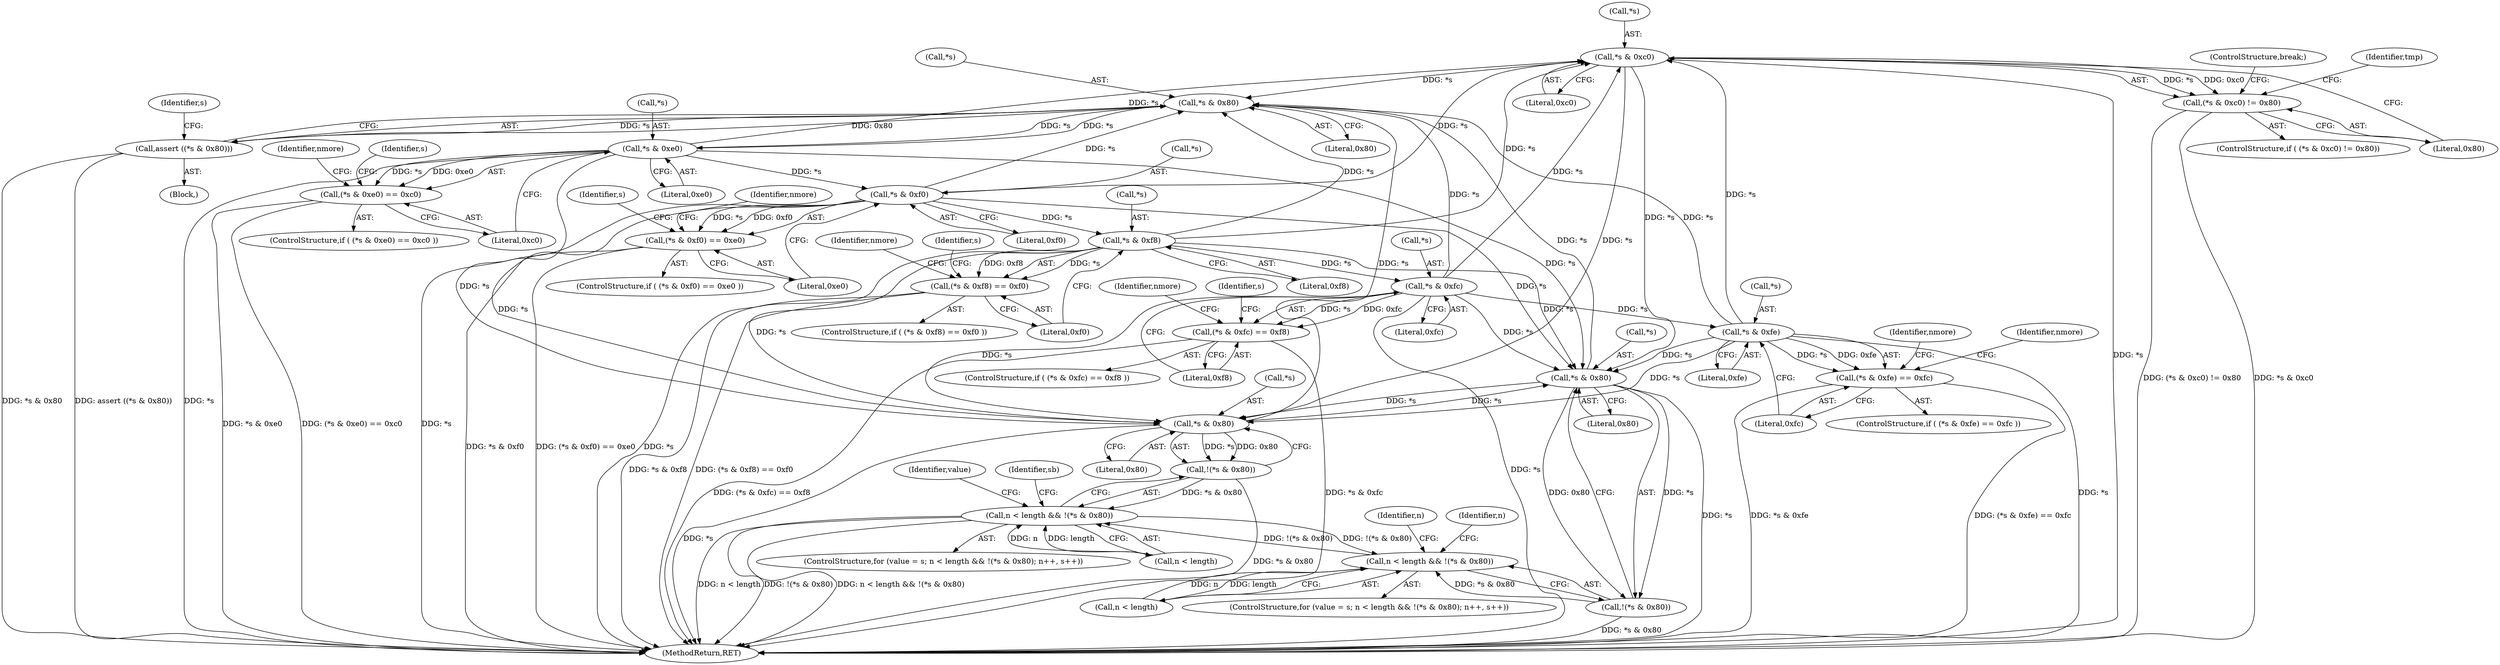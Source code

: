 digraph "1_gnupg_243d12fdec66a4360fbb3e307a046b39b5b4ffc3_0@pointer" {
"1000332" [label="(Call,*s & 0xc0)"];
"1000277" [label="(Call,*s & 0xfc)"];
"1000266" [label="(Call,*s & 0xf8)"];
"1000255" [label="(Call,*s & 0xf0)"];
"1000244" [label="(Call,*s & 0xe0)"];
"1000238" [label="(Call,*s & 0x80)"];
"1000332" [label="(Call,*s & 0xc0)"];
"1000288" [label="(Call,*s & 0xfe)"];
"1000216" [label="(Call,*s & 0x80)"];
"1000198" [label="(Call,*s & 0x80)"];
"1000197" [label="(Call,!(*s & 0x80))"];
"1000193" [label="(Call,n < length && !(*s & 0x80))"];
"1000211" [label="(Call,n < length && !(*s & 0x80))"];
"1000215" [label="(Call,!(*s & 0x80))"];
"1000237" [label="(Call,assert ((*s & 0x80)))"];
"1000243" [label="(Call,(*s & 0xe0) == 0xc0)"];
"1000254" [label="(Call,(*s & 0xf0) == 0xe0)"];
"1000265" [label="(Call,(*s & 0xf8) == 0xf0)"];
"1000276" [label="(Call,(*s & 0xfc) == 0xf8)"];
"1000287" [label="(Call,(*s & 0xfe) == 0xfc)"];
"1000331" [label="(Call,(*s & 0xc0) != 0x80)"];
"1000204" [label="(Identifier,n)"];
"1000238" [label="(Call,*s & 0x80)"];
"1000351" [label="(MethodReturn,RET)"];
"1000288" [label="(Call,*s & 0xfe)"];
"1000261" [label="(Identifier,nmore)"];
"1000265" [label="(Call,(*s & 0xf8) == 0xf0)"];
"1000250" [label="(Identifier,nmore)"];
"1000283" [label="(Identifier,nmore)"];
"1000289" [label="(Call,*s)"];
"1000258" [label="(Literal,0xf0)"];
"1000201" [label="(Literal,0x80)"];
"1000211" [label="(Call,n < length && !(*s & 0x80))"];
"1000253" [label="(ControlStructure,if ( (*s & 0xf0) == 0xe0 ))"];
"1000193" [label="(Call,n < length && !(*s & 0x80))"];
"1000291" [label="(Literal,0xfe)"];
"1000268" [label="(Identifier,s)"];
"1000219" [label="(Literal,0x80)"];
"1000198" [label="(Call,*s & 0x80)"];
"1000287" [label="(Call,(*s & 0xfe) == 0xfc)"];
"1000277" [label="(Call,*s & 0xfc)"];
"1000294" [label="(Identifier,nmore)"];
"1000330" [label="(ControlStructure,if ( (*s & 0xc0) != 0x80))"];
"1000197" [label="(Call,!(*s & 0x80))"];
"1000254" [label="(Call,(*s & 0xf0) == 0xe0)"];
"1000241" [label="(Literal,0x80)"];
"1000332" [label="(Call,*s & 0xc0)"];
"1000276" [label="(Call,(*s & 0xfc) == 0xf8)"];
"1000189" [label="(ControlStructure,for (value = s; n < length && !(*s & 0x80); n++, s++))"];
"1000340" [label="(Identifier,tmp)"];
"1000269" [label="(Literal,0xf8)"];
"1000243" [label="(Call,(*s & 0xe0) == 0xc0)"];
"1000194" [label="(Call,n < length)"];
"1000212" [label="(Call,n < length)"];
"1000292" [label="(Literal,0xfc)"];
"1000266" [label="(Call,*s & 0xf8)"];
"1000216" [label="(Call,*s & 0x80)"];
"1000270" [label="(Literal,0xf0)"];
"1000275" [label="(ControlStructure,if ( (*s & 0xfc) == 0xf8 ))"];
"1000242" [label="(ControlStructure,if ( (*s & 0xe0) == 0xc0 ))"];
"1000257" [label="(Identifier,s)"];
"1000272" [label="(Identifier,nmore)"];
"1000264" [label="(ControlStructure,if ( (*s & 0xf8) == 0xf0 ))"];
"1000255" [label="(Call,*s & 0xf0)"];
"1000335" [label="(Literal,0xc0)"];
"1000336" [label="(Literal,0x80)"];
"1000245" [label="(Call,*s)"];
"1000331" [label="(Call,(*s & 0xc0) != 0x80)"];
"1000286" [label="(ControlStructure,if ( (*s & 0xfe) == 0xfc ))"];
"1000337" [label="(ControlStructure,break;)"];
"1000188" [label="(Block,)"];
"1000247" [label="(Literal,0xe0)"];
"1000278" [label="(Call,*s)"];
"1000267" [label="(Call,*s)"];
"1000222" [label="(Identifier,n)"];
"1000199" [label="(Call,*s)"];
"1000279" [label="(Identifier,s)"];
"1000298" [label="(Identifier,nmore)"];
"1000333" [label="(Call,*s)"];
"1000256" [label="(Call,*s)"];
"1000259" [label="(Literal,0xe0)"];
"1000237" [label="(Call,assert ((*s & 0x80)))"];
"1000209" [label="(Identifier,value)"];
"1000226" [label="(Identifier,sb)"];
"1000246" [label="(Identifier,s)"];
"1000215" [label="(Call,!(*s & 0x80))"];
"1000244" [label="(Call,*s & 0xe0)"];
"1000280" [label="(Literal,0xfc)"];
"1000281" [label="(Literal,0xf8)"];
"1000239" [label="(Call,*s)"];
"1000290" [label="(Identifier,s)"];
"1000207" [label="(ControlStructure,for (value = s; n < length && !(*s & 0x80); n++, s++))"];
"1000217" [label="(Call,*s)"];
"1000248" [label="(Literal,0xc0)"];
"1000332" -> "1000331"  [label="AST: "];
"1000332" -> "1000335"  [label="CFG: "];
"1000333" -> "1000332"  [label="AST: "];
"1000335" -> "1000332"  [label="AST: "];
"1000336" -> "1000332"  [label="CFG: "];
"1000332" -> "1000351"  [label="DDG: *s"];
"1000332" -> "1000198"  [label="DDG: *s"];
"1000332" -> "1000216"  [label="DDG: *s"];
"1000332" -> "1000238"  [label="DDG: *s"];
"1000332" -> "1000331"  [label="DDG: *s"];
"1000332" -> "1000331"  [label="DDG: 0xc0"];
"1000277" -> "1000332"  [label="DDG: *s"];
"1000288" -> "1000332"  [label="DDG: *s"];
"1000266" -> "1000332"  [label="DDG: *s"];
"1000244" -> "1000332"  [label="DDG: *s"];
"1000255" -> "1000332"  [label="DDG: *s"];
"1000277" -> "1000276"  [label="AST: "];
"1000277" -> "1000280"  [label="CFG: "];
"1000278" -> "1000277"  [label="AST: "];
"1000280" -> "1000277"  [label="AST: "];
"1000281" -> "1000277"  [label="CFG: "];
"1000277" -> "1000351"  [label="DDG: *s"];
"1000277" -> "1000198"  [label="DDG: *s"];
"1000277" -> "1000216"  [label="DDG: *s"];
"1000277" -> "1000238"  [label="DDG: *s"];
"1000277" -> "1000276"  [label="DDG: *s"];
"1000277" -> "1000276"  [label="DDG: 0xfc"];
"1000266" -> "1000277"  [label="DDG: *s"];
"1000277" -> "1000288"  [label="DDG: *s"];
"1000266" -> "1000265"  [label="AST: "];
"1000266" -> "1000269"  [label="CFG: "];
"1000267" -> "1000266"  [label="AST: "];
"1000269" -> "1000266"  [label="AST: "];
"1000270" -> "1000266"  [label="CFG: "];
"1000266" -> "1000351"  [label="DDG: *s"];
"1000266" -> "1000198"  [label="DDG: *s"];
"1000266" -> "1000216"  [label="DDG: *s"];
"1000266" -> "1000238"  [label="DDG: *s"];
"1000266" -> "1000265"  [label="DDG: *s"];
"1000266" -> "1000265"  [label="DDG: 0xf8"];
"1000255" -> "1000266"  [label="DDG: *s"];
"1000255" -> "1000254"  [label="AST: "];
"1000255" -> "1000258"  [label="CFG: "];
"1000256" -> "1000255"  [label="AST: "];
"1000258" -> "1000255"  [label="AST: "];
"1000259" -> "1000255"  [label="CFG: "];
"1000255" -> "1000351"  [label="DDG: *s"];
"1000255" -> "1000198"  [label="DDG: *s"];
"1000255" -> "1000216"  [label="DDG: *s"];
"1000255" -> "1000238"  [label="DDG: *s"];
"1000255" -> "1000254"  [label="DDG: *s"];
"1000255" -> "1000254"  [label="DDG: 0xf0"];
"1000244" -> "1000255"  [label="DDG: *s"];
"1000244" -> "1000243"  [label="AST: "];
"1000244" -> "1000247"  [label="CFG: "];
"1000245" -> "1000244"  [label="AST: "];
"1000247" -> "1000244"  [label="AST: "];
"1000248" -> "1000244"  [label="CFG: "];
"1000244" -> "1000351"  [label="DDG: *s"];
"1000244" -> "1000198"  [label="DDG: *s"];
"1000244" -> "1000216"  [label="DDG: *s"];
"1000244" -> "1000238"  [label="DDG: *s"];
"1000244" -> "1000243"  [label="DDG: *s"];
"1000244" -> "1000243"  [label="DDG: 0xe0"];
"1000238" -> "1000244"  [label="DDG: *s"];
"1000238" -> "1000237"  [label="AST: "];
"1000238" -> "1000241"  [label="CFG: "];
"1000239" -> "1000238"  [label="AST: "];
"1000241" -> "1000238"  [label="AST: "];
"1000237" -> "1000238"  [label="CFG: "];
"1000238" -> "1000237"  [label="DDG: *s"];
"1000238" -> "1000237"  [label="DDG: 0x80"];
"1000216" -> "1000238"  [label="DDG: *s"];
"1000198" -> "1000238"  [label="DDG: *s"];
"1000288" -> "1000238"  [label="DDG: *s"];
"1000288" -> "1000287"  [label="AST: "];
"1000288" -> "1000291"  [label="CFG: "];
"1000289" -> "1000288"  [label="AST: "];
"1000291" -> "1000288"  [label="AST: "];
"1000292" -> "1000288"  [label="CFG: "];
"1000288" -> "1000351"  [label="DDG: *s"];
"1000288" -> "1000198"  [label="DDG: *s"];
"1000288" -> "1000216"  [label="DDG: *s"];
"1000288" -> "1000287"  [label="DDG: *s"];
"1000288" -> "1000287"  [label="DDG: 0xfe"];
"1000216" -> "1000215"  [label="AST: "];
"1000216" -> "1000219"  [label="CFG: "];
"1000217" -> "1000216"  [label="AST: "];
"1000219" -> "1000216"  [label="AST: "];
"1000215" -> "1000216"  [label="CFG: "];
"1000216" -> "1000351"  [label="DDG: *s"];
"1000216" -> "1000198"  [label="DDG: *s"];
"1000216" -> "1000215"  [label="DDG: *s"];
"1000216" -> "1000215"  [label="DDG: 0x80"];
"1000198" -> "1000216"  [label="DDG: *s"];
"1000198" -> "1000197"  [label="AST: "];
"1000198" -> "1000201"  [label="CFG: "];
"1000199" -> "1000198"  [label="AST: "];
"1000201" -> "1000198"  [label="AST: "];
"1000197" -> "1000198"  [label="CFG: "];
"1000198" -> "1000351"  [label="DDG: *s"];
"1000198" -> "1000197"  [label="DDG: *s"];
"1000198" -> "1000197"  [label="DDG: 0x80"];
"1000197" -> "1000193"  [label="AST: "];
"1000193" -> "1000197"  [label="CFG: "];
"1000197" -> "1000351"  [label="DDG: *s & 0x80"];
"1000197" -> "1000193"  [label="DDG: *s & 0x80"];
"1000193" -> "1000189"  [label="AST: "];
"1000193" -> "1000194"  [label="CFG: "];
"1000194" -> "1000193"  [label="AST: "];
"1000209" -> "1000193"  [label="CFG: "];
"1000226" -> "1000193"  [label="CFG: "];
"1000193" -> "1000351"  [label="DDG: n < length"];
"1000193" -> "1000351"  [label="DDG: !(*s & 0x80)"];
"1000193" -> "1000351"  [label="DDG: n < length && !(*s & 0x80)"];
"1000194" -> "1000193"  [label="DDG: n"];
"1000194" -> "1000193"  [label="DDG: length"];
"1000211" -> "1000193"  [label="DDG: !(*s & 0x80)"];
"1000193" -> "1000211"  [label="DDG: !(*s & 0x80)"];
"1000211" -> "1000207"  [label="AST: "];
"1000211" -> "1000212"  [label="CFG: "];
"1000211" -> "1000215"  [label="CFG: "];
"1000212" -> "1000211"  [label="AST: "];
"1000215" -> "1000211"  [label="AST: "];
"1000222" -> "1000211"  [label="CFG: "];
"1000204" -> "1000211"  [label="CFG: "];
"1000212" -> "1000211"  [label="DDG: n"];
"1000212" -> "1000211"  [label="DDG: length"];
"1000215" -> "1000211"  [label="DDG: *s & 0x80"];
"1000215" -> "1000351"  [label="DDG: *s & 0x80"];
"1000237" -> "1000188"  [label="AST: "];
"1000246" -> "1000237"  [label="CFG: "];
"1000237" -> "1000351"  [label="DDG: assert ((*s & 0x80))"];
"1000237" -> "1000351"  [label="DDG: *s & 0x80"];
"1000243" -> "1000242"  [label="AST: "];
"1000243" -> "1000248"  [label="CFG: "];
"1000248" -> "1000243"  [label="AST: "];
"1000250" -> "1000243"  [label="CFG: "];
"1000257" -> "1000243"  [label="CFG: "];
"1000243" -> "1000351"  [label="DDG: *s & 0xe0"];
"1000243" -> "1000351"  [label="DDG: (*s & 0xe0) == 0xc0"];
"1000254" -> "1000253"  [label="AST: "];
"1000254" -> "1000259"  [label="CFG: "];
"1000259" -> "1000254"  [label="AST: "];
"1000261" -> "1000254"  [label="CFG: "];
"1000268" -> "1000254"  [label="CFG: "];
"1000254" -> "1000351"  [label="DDG: *s & 0xf0"];
"1000254" -> "1000351"  [label="DDG: (*s & 0xf0) == 0xe0"];
"1000265" -> "1000264"  [label="AST: "];
"1000265" -> "1000270"  [label="CFG: "];
"1000270" -> "1000265"  [label="AST: "];
"1000272" -> "1000265"  [label="CFG: "];
"1000279" -> "1000265"  [label="CFG: "];
"1000265" -> "1000351"  [label="DDG: *s & 0xf8"];
"1000265" -> "1000351"  [label="DDG: (*s & 0xf8) == 0xf0"];
"1000276" -> "1000275"  [label="AST: "];
"1000276" -> "1000281"  [label="CFG: "];
"1000281" -> "1000276"  [label="AST: "];
"1000283" -> "1000276"  [label="CFG: "];
"1000290" -> "1000276"  [label="CFG: "];
"1000276" -> "1000351"  [label="DDG: (*s & 0xfc) == 0xf8"];
"1000276" -> "1000351"  [label="DDG: *s & 0xfc"];
"1000287" -> "1000286"  [label="AST: "];
"1000287" -> "1000292"  [label="CFG: "];
"1000292" -> "1000287"  [label="AST: "];
"1000294" -> "1000287"  [label="CFG: "];
"1000298" -> "1000287"  [label="CFG: "];
"1000287" -> "1000351"  [label="DDG: (*s & 0xfe) == 0xfc"];
"1000287" -> "1000351"  [label="DDG: *s & 0xfe"];
"1000331" -> "1000330"  [label="AST: "];
"1000331" -> "1000336"  [label="CFG: "];
"1000336" -> "1000331"  [label="AST: "];
"1000337" -> "1000331"  [label="CFG: "];
"1000340" -> "1000331"  [label="CFG: "];
"1000331" -> "1000351"  [label="DDG: (*s & 0xc0) != 0x80"];
"1000331" -> "1000351"  [label="DDG: *s & 0xc0"];
}
